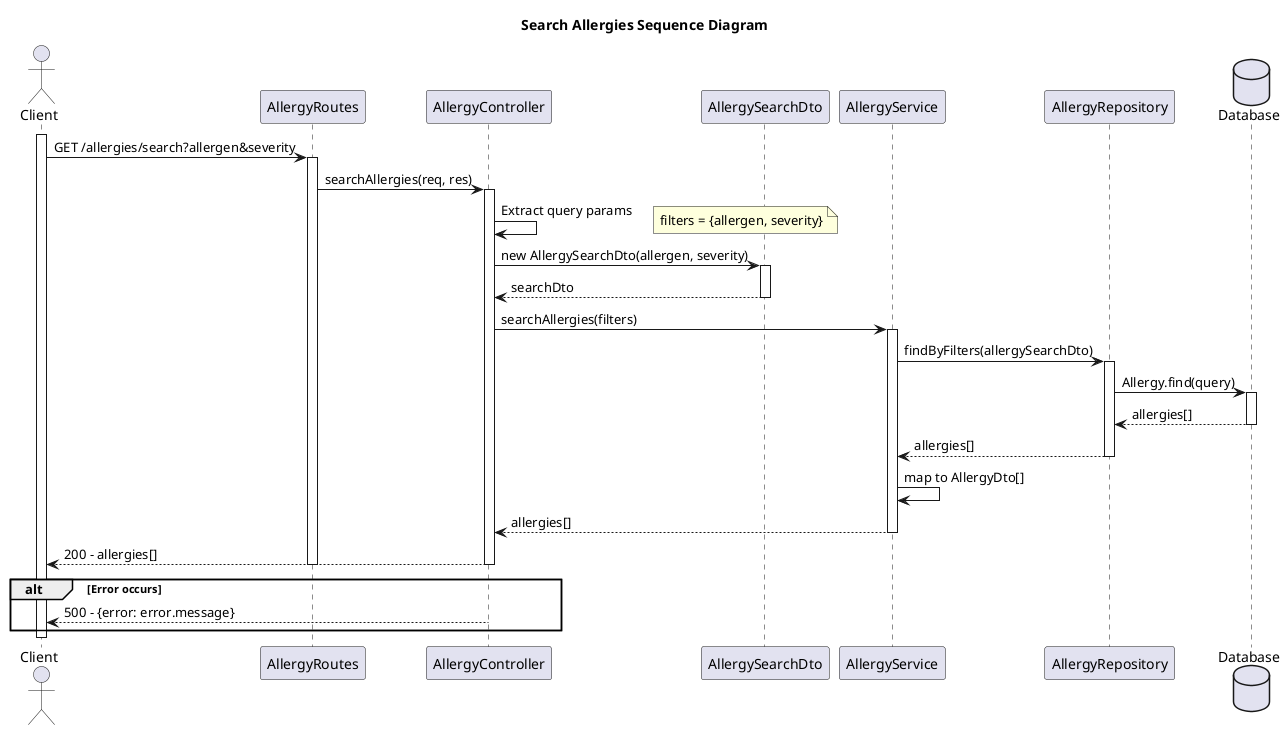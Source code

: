 @startuml
title "Search Allergies Sequence Diagram"

actor Client
participant AllergyRoutes
participant AllergyController
participant AllergySearchDto
participant AllergyService
participant AllergyRepository
database Database

activate Client
Client -> AllergyRoutes: GET /allergies/search?allergen&severity
activate AllergyRoutes

AllergyRoutes -> AllergyController: searchAllergies(req, res)
activate AllergyController

AllergyController -> AllergyController: Extract query params
note right: filters = {allergen, severity}

AllergyController -> AllergySearchDto: new AllergySearchDto(allergen, severity)
activate AllergySearchDto
AllergySearchDto --> AllergyController: searchDto
deactivate AllergySearchDto

AllergyController -> AllergyService: searchAllergies(filters)
activate AllergyService

AllergyService -> AllergyRepository: findByFilters(allergySearchDto)
activate AllergyRepository

AllergyRepository -> Database: Allergy.find(query)
activate Database
Database --> AllergyRepository: allergies[]
deactivate Database

AllergyRepository --> AllergyService: allergies[]
deactivate AllergyRepository

AllergyService -> AllergyService: map to AllergyDto[]
AllergyService --> AllergyController: allergies[]
deactivate AllergyService

AllergyController --> Client: 200 - allergies[]
deactivate AllergyController
deactivate AllergyRoutes

alt Error occurs
    AllergyController --> Client: 500 - {error: error.message}
end

deactivate Client

@enduml